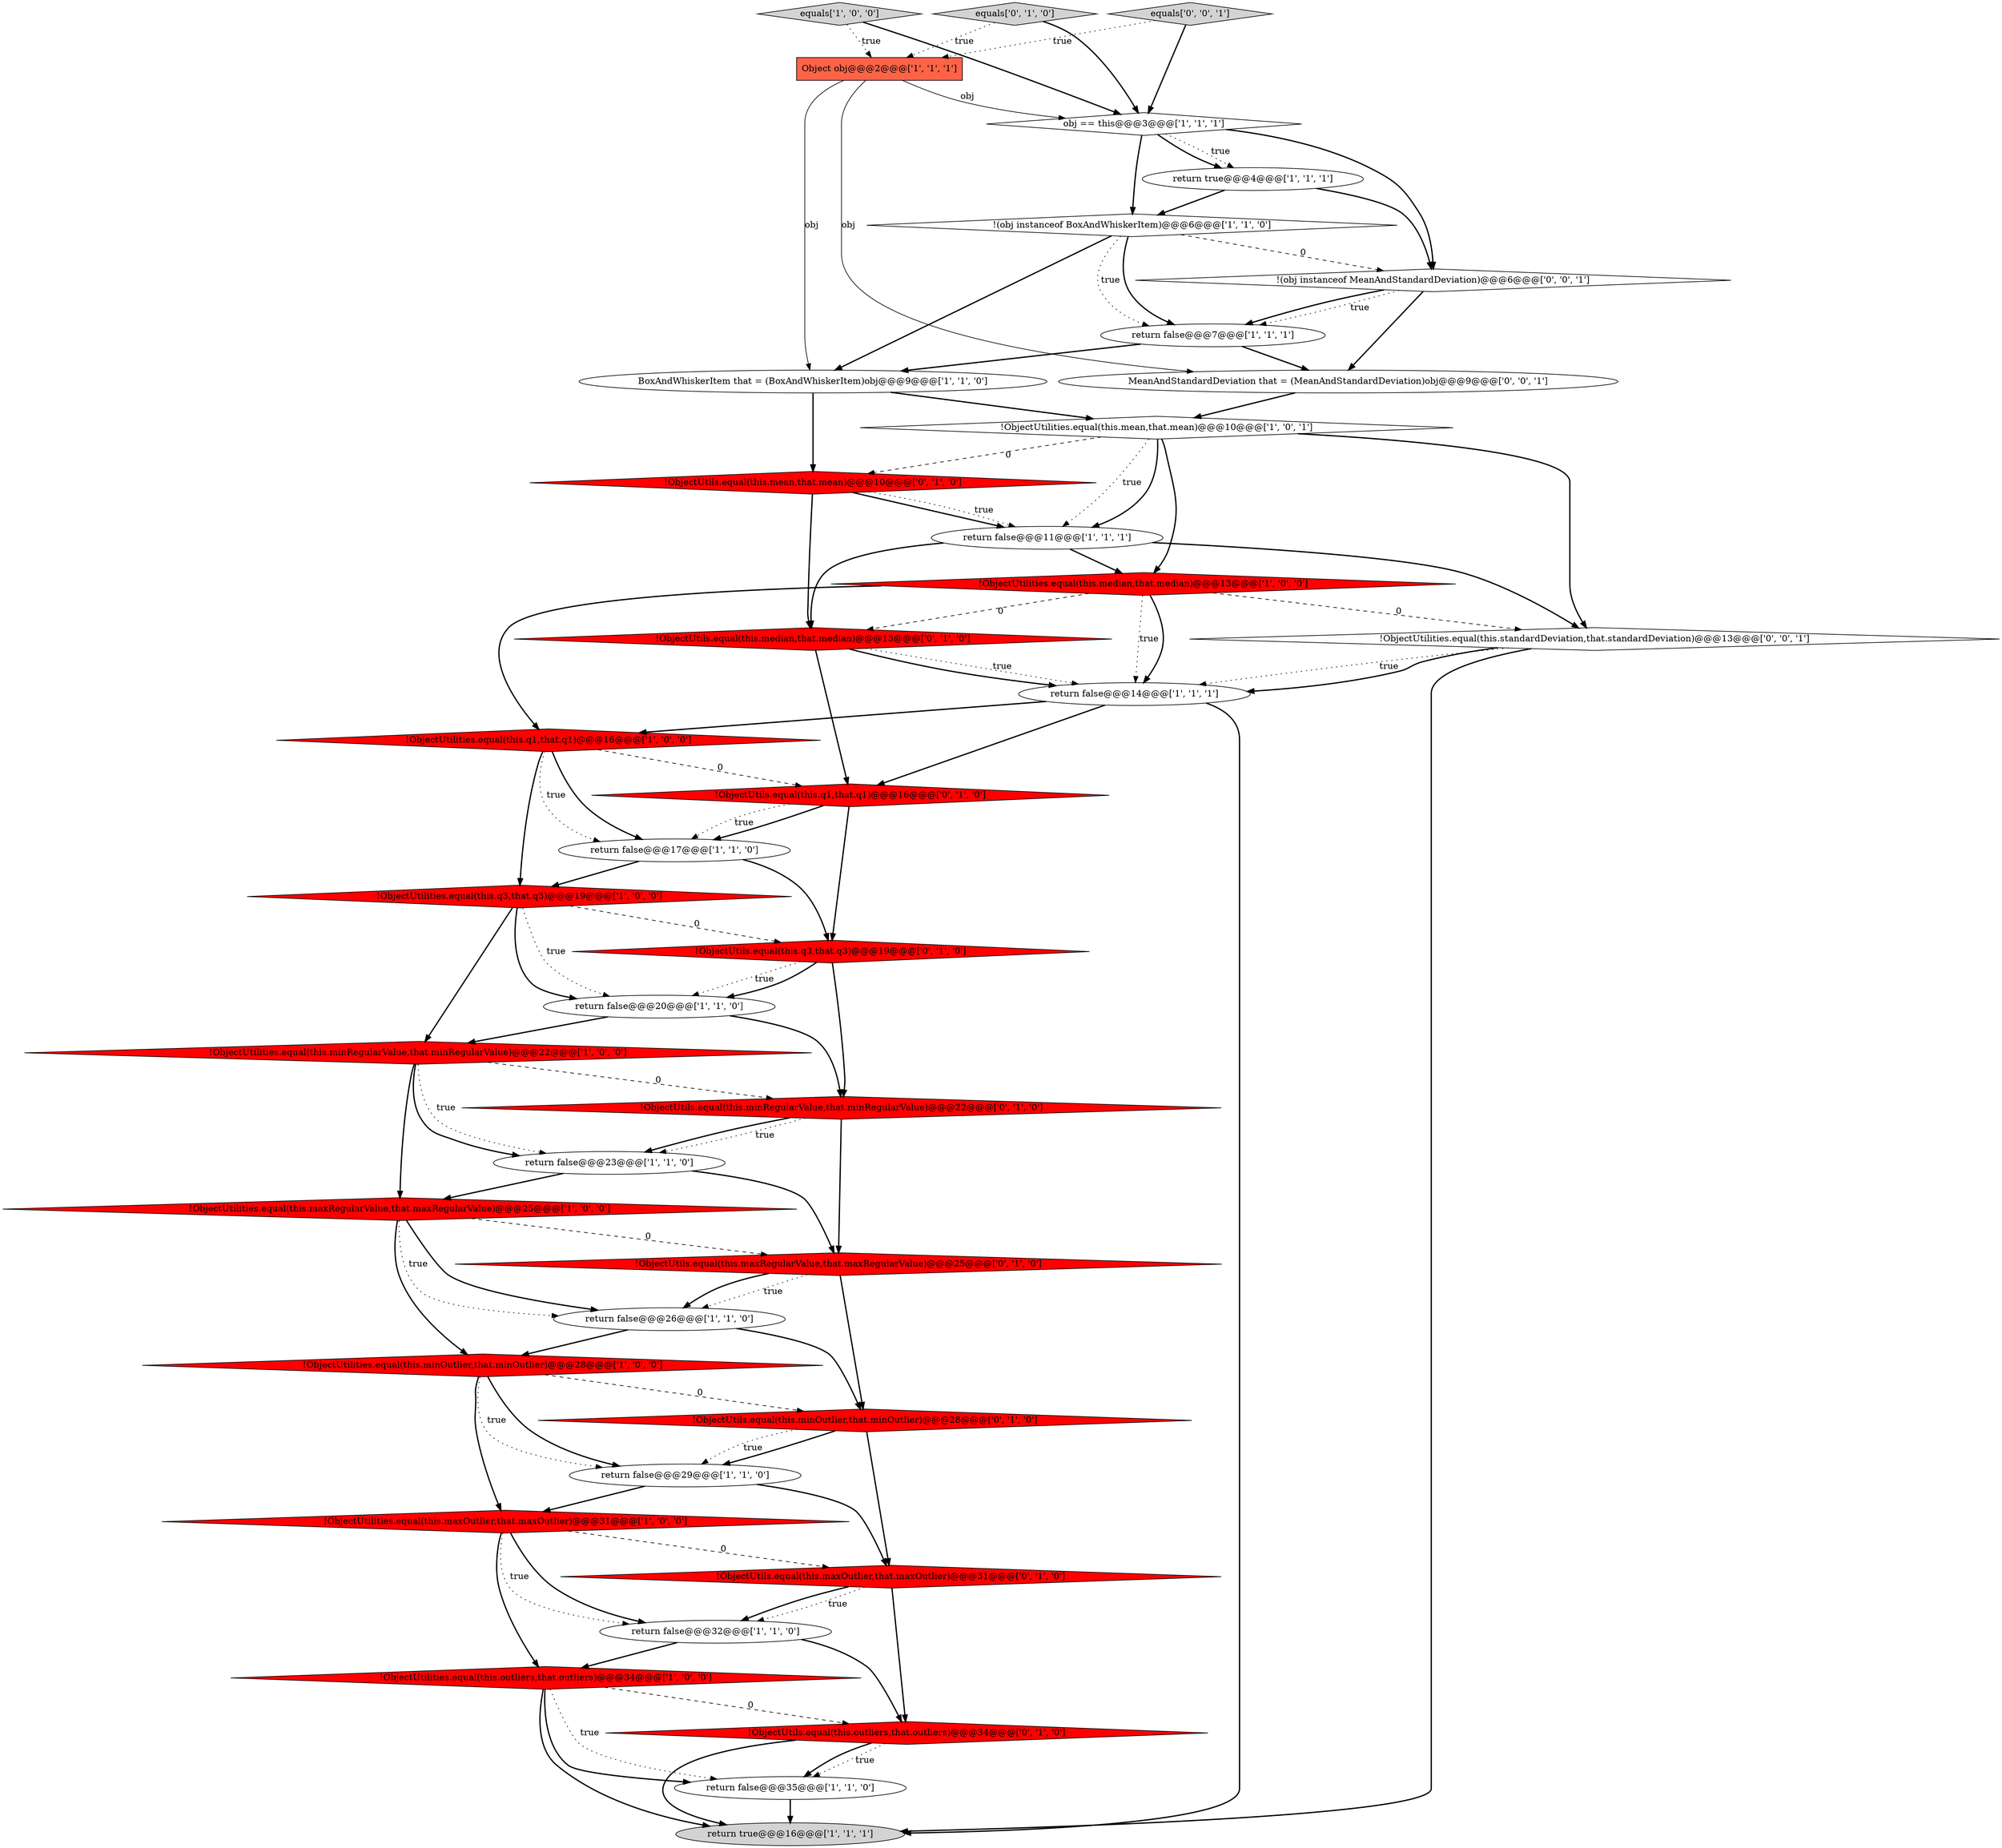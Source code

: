 digraph {
35 [style = filled, label = "!ObjectUtils.equal(this.minOutlier,that.minOutlier)@@@28@@@['0', '1', '0']", fillcolor = red, shape = diamond image = "AAA1AAABBB2BBB"];
2 [style = filled, label = "!ObjectUtilities.equal(this.outliers,that.outliers)@@@34@@@['1', '0', '0']", fillcolor = red, shape = diamond image = "AAA1AAABBB1BBB"];
1 [style = filled, label = "!ObjectUtilities.equal(this.maxOutlier,that.maxOutlier)@@@31@@@['1', '0', '0']", fillcolor = red, shape = diamond image = "AAA1AAABBB1BBB"];
8 [style = filled, label = "!ObjectUtilities.equal(this.minOutlier,that.minOutlier)@@@28@@@['1', '0', '0']", fillcolor = red, shape = diamond image = "AAA1AAABBB1BBB"];
20 [style = filled, label = "!ObjectUtilities.equal(this.q3,that.q3)@@@19@@@['1', '0', '0']", fillcolor = red, shape = diamond image = "AAA1AAABBB1BBB"];
3 [style = filled, label = "!(obj instanceof BoxAndWhiskerItem)@@@6@@@['1', '1', '0']", fillcolor = white, shape = diamond image = "AAA0AAABBB1BBB"];
17 [style = filled, label = "return false@@@32@@@['1', '1', '0']", fillcolor = white, shape = ellipse image = "AAA0AAABBB1BBB"];
18 [style = filled, label = "Object obj@@@2@@@['1', '1', '1']", fillcolor = tomato, shape = box image = "AAA0AAABBB1BBB"];
30 [style = filled, label = "!ObjectUtils.equal(this.q3,that.q3)@@@19@@@['0', '1', '0']", fillcolor = red, shape = diamond image = "AAA1AAABBB2BBB"];
19 [style = filled, label = "equals['1', '0', '0']", fillcolor = lightgray, shape = diamond image = "AAA0AAABBB1BBB"];
23 [style = filled, label = "!ObjectUtilities.equal(this.maxRegularValue,that.maxRegularValue)@@@25@@@['1', '0', '0']", fillcolor = red, shape = diamond image = "AAA1AAABBB1BBB"];
34 [style = filled, label = "!ObjectUtils.equal(this.minRegularValue,that.minRegularValue)@@@22@@@['0', '1', '0']", fillcolor = red, shape = diamond image = "AAA1AAABBB2BBB"];
14 [style = filled, label = "return false@@@14@@@['1', '1', '1']", fillcolor = white, shape = ellipse image = "AAA0AAABBB1BBB"];
21 [style = filled, label = "return false@@@23@@@['1', '1', '0']", fillcolor = white, shape = ellipse image = "AAA0AAABBB1BBB"];
6 [style = filled, label = "return false@@@11@@@['1', '1', '1']", fillcolor = white, shape = ellipse image = "AAA0AAABBB1BBB"];
4 [style = filled, label = "return false@@@7@@@['1', '1', '1']", fillcolor = white, shape = ellipse image = "AAA0AAABBB1BBB"];
36 [style = filled, label = "MeanAndStandardDeviation that = (MeanAndStandardDeviation)obj@@@9@@@['0', '0', '1']", fillcolor = white, shape = ellipse image = "AAA0AAABBB3BBB"];
33 [style = filled, label = "!ObjectUtils.equal(this.median,that.median)@@@13@@@['0', '1', '0']", fillcolor = red, shape = diamond image = "AAA1AAABBB2BBB"];
13 [style = filled, label = "return false@@@35@@@['1', '1', '0']", fillcolor = white, shape = ellipse image = "AAA0AAABBB1BBB"];
9 [style = filled, label = "return false@@@26@@@['1', '1', '0']", fillcolor = white, shape = ellipse image = "AAA0AAABBB1BBB"];
12 [style = filled, label = "!ObjectUtilities.equal(this.q1,that.q1)@@@16@@@['1', '0', '0']", fillcolor = red, shape = diamond image = "AAA1AAABBB1BBB"];
7 [style = filled, label = "return false@@@20@@@['1', '1', '0']", fillcolor = white, shape = ellipse image = "AAA0AAABBB1BBB"];
11 [style = filled, label = "return false@@@17@@@['1', '1', '0']", fillcolor = white, shape = ellipse image = "AAA0AAABBB1BBB"];
31 [style = filled, label = "!ObjectUtils.equal(this.maxRegularValue,that.maxRegularValue)@@@25@@@['0', '1', '0']", fillcolor = red, shape = diamond image = "AAA1AAABBB2BBB"];
27 [style = filled, label = "!ObjectUtils.equal(this.q1,that.q1)@@@16@@@['0', '1', '0']", fillcolor = red, shape = diamond image = "AAA1AAABBB2BBB"];
28 [style = filled, label = "!ObjectUtils.equal(this.maxOutlier,that.maxOutlier)@@@31@@@['0', '1', '0']", fillcolor = red, shape = diamond image = "AAA1AAABBB2BBB"];
38 [style = filled, label = "!ObjectUtilities.equal(this.standardDeviation,that.standardDeviation)@@@13@@@['0', '0', '1']", fillcolor = white, shape = diamond image = "AAA0AAABBB3BBB"];
0 [style = filled, label = "!ObjectUtilities.equal(this.mean,that.mean)@@@10@@@['1', '0', '1']", fillcolor = white, shape = diamond image = "AAA0AAABBB1BBB"];
26 [style = filled, label = "!ObjectUtils.equal(this.outliers,that.outliers)@@@34@@@['0', '1', '0']", fillcolor = red, shape = diamond image = "AAA1AAABBB2BBB"];
39 [style = filled, label = "!(obj instanceof MeanAndStandardDeviation)@@@6@@@['0', '0', '1']", fillcolor = white, shape = diamond image = "AAA0AAABBB3BBB"];
15 [style = filled, label = "return true@@@4@@@['1', '1', '1']", fillcolor = white, shape = ellipse image = "AAA0AAABBB1BBB"];
22 [style = filled, label = "obj == this@@@3@@@['1', '1', '1']", fillcolor = white, shape = diamond image = "AAA0AAABBB1BBB"];
16 [style = filled, label = "!ObjectUtilities.equal(this.minRegularValue,that.minRegularValue)@@@22@@@['1', '0', '0']", fillcolor = red, shape = diamond image = "AAA1AAABBB1BBB"];
10 [style = filled, label = "BoxAndWhiskerItem that = (BoxAndWhiskerItem)obj@@@9@@@['1', '1', '0']", fillcolor = white, shape = ellipse image = "AAA0AAABBB1BBB"];
29 [style = filled, label = "equals['0', '1', '0']", fillcolor = lightgray, shape = diamond image = "AAA0AAABBB2BBB"];
32 [style = filled, label = "!ObjectUtils.equal(this.mean,that.mean)@@@10@@@['0', '1', '0']", fillcolor = red, shape = diamond image = "AAA1AAABBB2BBB"];
5 [style = filled, label = "!ObjectUtilities.equal(this.median,that.median)@@@13@@@['1', '0', '0']", fillcolor = red, shape = diamond image = "AAA1AAABBB1BBB"];
37 [style = filled, label = "equals['0', '0', '1']", fillcolor = lightgray, shape = diamond image = "AAA0AAABBB3BBB"];
24 [style = filled, label = "return false@@@29@@@['1', '1', '0']", fillcolor = white, shape = ellipse image = "AAA0AAABBB1BBB"];
25 [style = filled, label = "return true@@@16@@@['1', '1', '1']", fillcolor = lightgray, shape = ellipse image = "AAA0AAABBB1BBB"];
14->25 [style = bold, label=""];
22->15 [style = bold, label=""];
38->14 [style = dotted, label="true"];
31->9 [style = bold, label=""];
8->35 [style = dashed, label="0"];
10->32 [style = bold, label=""];
33->14 [style = dotted, label="true"];
26->13 [style = dotted, label="true"];
0->6 [style = dotted, label="true"];
3->4 [style = bold, label=""];
32->6 [style = bold, label=""];
9->35 [style = bold, label=""];
8->1 [style = bold, label=""];
36->0 [style = bold, label=""];
21->31 [style = bold, label=""];
20->16 [style = bold, label=""];
31->35 [style = bold, label=""];
7->16 [style = bold, label=""];
4->36 [style = bold, label=""];
31->9 [style = dotted, label="true"];
2->26 [style = dashed, label="0"];
2->25 [style = bold, label=""];
13->25 [style = bold, label=""];
24->28 [style = bold, label=""];
29->18 [style = dotted, label="true"];
30->7 [style = dotted, label="true"];
3->39 [style = dashed, label="0"];
27->30 [style = bold, label=""];
23->31 [style = dashed, label="0"];
12->11 [style = bold, label=""];
34->31 [style = bold, label=""];
37->18 [style = dotted, label="true"];
30->34 [style = bold, label=""];
28->17 [style = dotted, label="true"];
23->8 [style = bold, label=""];
9->8 [style = bold, label=""];
33->27 [style = bold, label=""];
39->4 [style = bold, label=""];
23->9 [style = dotted, label="true"];
26->13 [style = bold, label=""];
0->38 [style = bold, label=""];
1->17 [style = bold, label=""];
12->11 [style = dotted, label="true"];
35->28 [style = bold, label=""];
16->34 [style = dashed, label="0"];
3->10 [style = bold, label=""];
6->38 [style = bold, label=""];
18->36 [style = solid, label="obj"];
17->2 [style = bold, label=""];
27->11 [style = bold, label=""];
30->7 [style = bold, label=""];
10->0 [style = bold, label=""];
5->33 [style = dashed, label="0"];
12->27 [style = dashed, label="0"];
38->25 [style = bold, label=""];
16->21 [style = dotted, label="true"];
5->38 [style = dashed, label="0"];
20->7 [style = bold, label=""];
19->22 [style = bold, label=""];
11->30 [style = bold, label=""];
21->23 [style = bold, label=""];
8->24 [style = bold, label=""];
4->10 [style = bold, label=""];
1->17 [style = dotted, label="true"];
32->6 [style = dotted, label="true"];
19->18 [style = dotted, label="true"];
12->20 [style = bold, label=""];
28->26 [style = bold, label=""];
16->23 [style = bold, label=""];
20->7 [style = dotted, label="true"];
1->28 [style = dashed, label="0"];
15->3 [style = bold, label=""];
32->33 [style = bold, label=""];
8->24 [style = dotted, label="true"];
35->24 [style = bold, label=""];
6->5 [style = bold, label=""];
37->22 [style = bold, label=""];
6->33 [style = bold, label=""];
20->30 [style = dashed, label="0"];
28->17 [style = bold, label=""];
22->39 [style = bold, label=""];
18->10 [style = solid, label="obj"];
1->2 [style = bold, label=""];
14->27 [style = bold, label=""];
24->1 [style = bold, label=""];
22->15 [style = dotted, label="true"];
34->21 [style = bold, label=""];
0->5 [style = bold, label=""];
34->21 [style = dotted, label="true"];
11->20 [style = bold, label=""];
5->14 [style = dotted, label="true"];
33->14 [style = bold, label=""];
17->26 [style = bold, label=""];
35->24 [style = dotted, label="true"];
0->6 [style = bold, label=""];
26->25 [style = bold, label=""];
0->32 [style = dashed, label="0"];
3->4 [style = dotted, label="true"];
18->22 [style = solid, label="obj"];
5->14 [style = bold, label=""];
27->11 [style = dotted, label="true"];
38->14 [style = bold, label=""];
2->13 [style = bold, label=""];
22->3 [style = bold, label=""];
39->4 [style = dotted, label="true"];
7->34 [style = bold, label=""];
5->12 [style = bold, label=""];
16->21 [style = bold, label=""];
14->12 [style = bold, label=""];
15->39 [style = bold, label=""];
29->22 [style = bold, label=""];
23->9 [style = bold, label=""];
39->36 [style = bold, label=""];
2->13 [style = dotted, label="true"];
}
